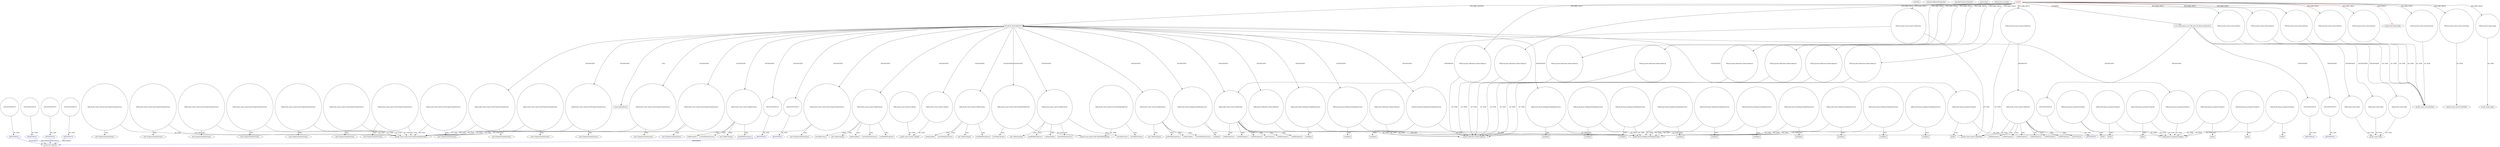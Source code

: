 digraph {
baseInfo[graphId=906,category="pattern",isAnonymous=false,possibleRelation=true]
frameworkRelatedTypesInfo[0="javafx.fxml.Initializable"]
possibleCollaborationsInfo[0="906~INSTANTIATION-~javafx.fxml.Initializable ~javafx.util.Callback ~false~true",1="906~INSTANTIATION-~javafx.fxml.Initializable ~javafx.util.Callback ~false~true",2="906~INSTANTIATION-CLIENT_METHOD_DECLARATION-~javafx.fxml.Initializable ~javafx.util.Callback ~false~true",3="906~INSTANTIATION-~javafx.fxml.Initializable ~javafx.util.Callback ~false~true",4="906~INSTANTIATION-~javafx.fxml.Initializable ~javafx.util.Callback ~false~true"]
patternInfo[frequency=2.0,patternRootClient=0]
patternInstancesInfo[0="bianconejo-CEFX~/bianconejo-CEFX/CEFX-master/src/cefx/CEPrincipalController.java~CEPrincipalController~2114",1="bianconejo-CEFX~/bianconejo-CEFX/CEFX-master/src/cefx/CECommandeController.java~CECommandeController~2084"]
508[label="javafx.util.Callback",vertexType="FRAMEWORK_INTERFACE_TYPE",isFrameworkType=false]
738[label="ANONYMOUS",vertexType="REFERENCE_ANONYMOUS_DECLARATION",isFrameworkType=false,color=blue]
1039[label="ANONYMOUS",vertexType="REFERENCE_ANONYMOUS_DECLARATION",isFrameworkType=false,color=blue]
1330[label="ANONYMOUS",vertexType="REFERENCE_ANONYMOUS_DECLARATION",isFrameworkType=false,color=blue]
530[label="ANONYMOUS",vertexType="REFERENCE_ANONYMOUS_DECLARATION",isFrameworkType=false,color=blue]
1121[label="ANONYMOUS",vertexType="REFERENCE_ANONYMOUS_DECLARATION",isFrameworkType=false,color=blue]
1329[label="VAR:ANONYMOUS",vertexType="VARIABLE_EXPRESION",isFrameworkType=false,shape=circle]
1120[label="VAR:ANONYMOUS",vertexType="VARIABLE_EXPRESION",isFrameworkType=false,shape=circle]
737[label="VAR:ANONYMOUS",vertexType="VARIABLE_EXPRESION",isFrameworkType=false,shape=circle]
1038[label="VAR:ANONYMOUS",vertexType="VARIABLE_EXPRESION",isFrameworkType=false,shape=circle]
529[label="VAR:ANONYMOUS",vertexType="VARIABLE_EXPRESION",isFrameworkType=false,shape=circle]
1297[label="METHOD_DECLARATION",vertexType="CLIENT_METHOD_DECLARATION",isFrameworkType=false,shape=box]
0[label="CLIENT",vertexType="ROOT_CLIENT_CLASS_DECLARATION",isFrameworkType=false,color=red]
25[label="FIELD:javafx.scene.control.Button",vertexType="FIELD_DECLARATION",isFrameworkType=false,shape=circle]
9[label="FIELD:javafx.scene.control.Button",vertexType="FIELD_DECLARATION",isFrameworkType=false,shape=circle]
13[label="FIELD:javafx.scene.control.Button",vertexType="FIELD_DECLARATION",isFrameworkType=false,shape=circle]
15[label="FIELD:javafx.scene.control.Button",vertexType="FIELD_DECLARATION",isFrameworkType=false,shape=circle]
11[label="FIELD:javafx.scene.control.Button",vertexType="FIELD_DECLARATION",isFrameworkType=false,shape=circle]
19[label="FIELD:javafx.scene.control.Button",vertexType="FIELD_DECLARATION",isFrameworkType=false,shape=circle]
55[label="FIELD:javafx.collections.ObservableList",vertexType="FIELD_DECLARATION",isFrameworkType=false,shape=circle]
5[label="javafx.collections.ObservableList",vertexType="FRAMEWORK_INTERFACE_TYPE",isFrameworkType=false]
27[label="FIELD:javafx.collections.ObservableList",vertexType="FIELD_DECLARATION",isFrameworkType=false,shape=circle]
49[label="FIELD:javafx.collections.ObservableList",vertexType="FIELD_DECLARATION",isFrameworkType=false,shape=circle]
57[label="FIELD:javafx.collections.ObservableList",vertexType="FIELD_DECLARATION",isFrameworkType=false,shape=circle]
53[label="FIELD:javafx.collections.ObservableList",vertexType="FIELD_DECLARATION",isFrameworkType=false,shape=circle]
59[label="FIELD:javafx.collections.ObservableList",vertexType="FIELD_DECLARATION",isFrameworkType=false,shape=circle]
35[label="FIELD:javafx.collections.ObservableList",vertexType="FIELD_DECLARATION",isFrameworkType=false,shape=circle]
4[label="FIELD:javafx.collections.ObservableList",vertexType="FIELD_DECLARATION",isFrameworkType=false,shape=circle]
61[label="void initialize(java.net.URL,java.util.ResourceBundle)",vertexType="OVERRIDING_METHOD_DECLARATION",isFrameworkType=false,shape=box]
51[label="FIELD:javafx.scene.control.TextField",vertexType="FIELD_DECLARATION",isFrameworkType=false,shape=circle]
1322[label="VAR:javafx.scene.control.cell.PropertyValueFactory",vertexType="VARIABLE_EXPRESION",isFrameworkType=false,shape=circle]
1321[label="new PropertyValueFactory()",vertexType="CONSTRUCTOR_CALL",isFrameworkType=false]
1598[label="VAR:javafx.scene.control.cell.PropertyValueFactory",vertexType="VARIABLE_EXPRESION",isFrameworkType=false,shape=circle]
1597[label="new PropertyValueFactory()",vertexType="CONSTRUCTOR_CALL",isFrameworkType=false]
1488[label="VAR:javafx.scene.control.cell.PropertyValueFactory",vertexType="VARIABLE_EXPRESION",isFrameworkType=false,shape=circle]
1487[label="new PropertyValueFactory()",vertexType="CONSTRUCTOR_CALL",isFrameworkType=false]
1526[label="VAR:javafx.scene.control.cell.PropertyValueFactory",vertexType="VARIABLE_EXPRESION",isFrameworkType=false,shape=circle]
1525[label="new PropertyValueFactory()",vertexType="CONSTRUCTOR_CALL",isFrameworkType=false]
1418[label="VAR:javafx.scene.control.cell.PropertyValueFactory",vertexType="VARIABLE_EXPRESION",isFrameworkType=false,shape=circle]
1417[label="new PropertyValueFactory()",vertexType="CONSTRUCTOR_CALL",isFrameworkType=false]
66[label="VAR:ANONYMOUS",vertexType="VARIABLE_EXPRESION",isFrameworkType=false,shape=circle]
1443[label="VAR:ANONYMOUS",vertexType="VARIABLE_EXPRESION",isFrameworkType=false,shape=circle]
89[label="VAR:ANONYMOUS",vertexType="VARIABLE_EXPRESION",isFrameworkType=false,shape=circle]
78[label="VAR:ANONYMOUS",vertexType="VARIABLE_EXPRESION",isFrameworkType=false,shape=circle]
1[label="javafx.fxml.Initializable",vertexType="FRAMEWORK_INTERFACE_TYPE",isFrameworkType=false]
52[label="javafx.scene.control.TextField",vertexType="FRAMEWORK_CLASS_TYPE",isFrameworkType=false]
1365[label="VAR:javafx.scene.control.Labeled",vertexType="VARIABLE_EXPRESION",isFrameworkType=false,shape=circle]
43[label="FIELD:javafx.scene.control.TableView",vertexType="FIELD_DECLARATION",isFrameworkType=false,shape=circle]
47[label="FIELD:javafx.scene.control.TableView",vertexType="FIELD_DECLARATION",isFrameworkType=false,shape=circle]
1481[label="VAR:javafx.scene.control.TableColumn",vertexType="VARIABLE_EXPRESION",isFrameworkType=false,shape=circle]
1480[label="new TableColumn()",vertexType="CONSTRUCTOR_CALL",isFrameworkType=false]
1701[label="prefWidthProperty()",vertexType="INSIDE_CALL",isFrameworkType=false,shape=box]
1371[label="VAR:javafx.scene.control.TableColumn",vertexType="VARIABLE_EXPRESION",isFrameworkType=false,shape=circle]
1370[label="new TableColumn()",vertexType="CONSTRUCTOR_CALL",isFrameworkType=false]
1681[label="prefWidthProperty()",vertexType="INSIDE_CALL",isFrameworkType=false,shape=box]
1591[label="VAR:javafx.scene.control.TableColumn",vertexType="VARIABLE_EXPRESION",isFrameworkType=false,shape=circle]
1590[label="new TableColumn()",vertexType="CONSTRUCTOR_CALL",isFrameworkType=false]
1721[label="prefWidthProperty()",vertexType="INSIDE_CALL",isFrameworkType=false,shape=box]
1317[label="VAR:javafx.scene.control.TableColumn",vertexType="VARIABLE_EXPRESION",isFrameworkType=false,shape=circle]
1316[label="new TableColumn()",vertexType="CONSTRUCTOR_CALL",isFrameworkType=false]
1691[label="prefWidthProperty()",vertexType="INSIDE_CALL",isFrameworkType=false,shape=box]
1627[label="VAR:javafx.scene.control.TableColumn",vertexType="VARIABLE_EXPRESION",isFrameworkType=false,shape=circle]
1626[label="new TableColumn()",vertexType="CONSTRUCTOR_CALL",isFrameworkType=false]
1731[label="prefWidthProperty()",vertexType="INSIDE_CALL",isFrameworkType=false,shape=box]
1336[label="super.updateItem()",vertexType="SUPER_CALL",isFrameworkType=false,shape=box]
1484[label="setResizable()",vertexType="INSIDE_CALL",isFrameworkType=false,shape=box]
1374[label="setResizable()",vertexType="INSIDE_CALL",isFrameworkType=false,shape=box]
1630[label="setResizable()",vertexType="INSIDE_CALL",isFrameworkType=false,shape=box]
1594[label="setResizable()",vertexType="INSIDE_CALL",isFrameworkType=false,shape=box]
1325[label="setResizable()",vertexType="INSIDE_CALL",isFrameworkType=false,shape=box]
413[label="javafx.scene.control.cell.PropertyValueFactory",vertexType="FRAMEWORK_CLASS_TYPE",isFrameworkType=false]
1115[label="VAR:javafx.scene.control.cell.PropertyValueFactory",vertexType="VARIABLE_EXPRESION",isFrameworkType=false,shape=circle]
1114[label="new PropertyValueFactory()",vertexType="CONSTRUCTOR_CALL",isFrameworkType=false]
781[label="VAR:javafx.scene.control.cell.PropertyValueFactory",vertexType="VARIABLE_EXPRESION",isFrameworkType=false,shape=circle]
780[label="new PropertyValueFactory()",vertexType="CONSTRUCTOR_CALL",isFrameworkType=false]
412[label="VAR:javafx.scene.control.cell.PropertyValueFactory",vertexType="VARIABLE_EXPRESION",isFrameworkType=false,shape=circle]
411[label="new PropertyValueFactory()",vertexType="CONSTRUCTOR_CALL",isFrameworkType=false]
863[label="VAR:javafx.scene.control.cell.PropertyValueFactory",vertexType="VARIABLE_EXPRESION",isFrameworkType=false,shape=circle]
862[label="new PropertyValueFactory()",vertexType="CONSTRUCTOR_CALL",isFrameworkType=false]
574[label="VAR:javafx.scene.control.cell.PropertyValueFactory",vertexType="VARIABLE_EXPRESION",isFrameworkType=false,shape=circle]
573[label="new PropertyValueFactory()",vertexType="CONSTRUCTOR_CALL",isFrameworkType=false]
827[label="VAR:javafx.scene.control.cell.PropertyValueFactory",vertexType="VARIABLE_EXPRESION",isFrameworkType=false,shape=circle]
826[label="new PropertyValueFactory()",vertexType="CONSTRUCTOR_CALL",isFrameworkType=false]
458[label="VAR:javafx.scene.control.cell.PropertyValueFactory",vertexType="VARIABLE_EXPRESION",isFrameworkType=false,shape=circle]
457[label="new PropertyValueFactory()",vertexType="CONSTRUCTOR_CALL",isFrameworkType=false]
965[label="VAR:javafx.scene.control.cell.PropertyValueFactory",vertexType="VARIABLE_EXPRESION",isFrameworkType=false,shape=circle]
964[label="new PropertyValueFactory()",vertexType="CONSTRUCTOR_CALL",isFrameworkType=false]
494[label="VAR:javafx.scene.control.cell.PropertyValueFactory",vertexType="VARIABLE_EXPRESION",isFrameworkType=false,shape=circle]
493[label="new PropertyValueFactory()",vertexType="CONSTRUCTOR_CALL",isFrameworkType=false]
602[label="VAR:javafx.collections.ObservableList",vertexType="VARIABLE_EXPRESION",isFrameworkType=false,shape=circle]
1662[label="VAR:javafx.collections.ObservableList",vertexType="VARIABLE_EXPRESION",isFrameworkType=false,shape=circle]
90[label="ANONYMOUS",vertexType="REFERENCE_ANONYMOUS_DECLARATION",isFrameworkType=false,color=blue]
1444[label="ANONYMOUS",vertexType="REFERENCE_ANONYMOUS_DECLARATION",isFrameworkType=false,color=blue]
67[label="ANONYMOUS",vertexType="REFERENCE_ANONYMOUS_DECLARATION",isFrameworkType=false,color=blue]
79[label="ANONYMOUS",vertexType="REFERENCE_ANONYMOUS_DECLARATION",isFrameworkType=false,color=blue]
44[label="javafx.scene.control.TableView",vertexType="FRAMEWORK_CLASS_TYPE",isFrameworkType=false]
1632[label="setCellValueFactory()",vertexType="INSIDE_CALL",isFrameworkType=false,shape=box]
1376[label="setCellValueFactory()",vertexType="INSIDE_CALL",isFrameworkType=false,shape=box]
1596[label="setCellValueFactory()",vertexType="INSIDE_CALL",isFrameworkType=false,shape=box]
1486[label="setCellValueFactory()",vertexType="INSIDE_CALL",isFrameworkType=false,shape=box]
1320[label="setCellValueFactory()",vertexType="INSIDE_CALL",isFrameworkType=false,shape=box]
1692[label="VAR:javafx.beans.binding.DoubleExpression",vertexType="VARIABLE_EXPRESION",isFrameworkType=false,shape=circle]
1693[label="multiply()",vertexType="INSIDE_CALL",isFrameworkType=false,shape=box]
619[label="javafx.beans.binding.DoubleExpression",vertexType="FRAMEWORK_CLASS_TYPE",isFrameworkType=false]
1672[label="VAR:javafx.beans.binding.DoubleExpression",vertexType="VARIABLE_EXPRESION",isFrameworkType=false,shape=circle]
1673[label="multiply()",vertexType="INSIDE_CALL",isFrameworkType=false,shape=box]
1264[label="VAR:javafx.beans.binding.DoubleExpression",vertexType="VARIABLE_EXPRESION",isFrameworkType=false,shape=circle]
1265[label="multiply()",vertexType="INSIDE_CALL",isFrameworkType=false,shape=box]
1722[label="VAR:javafx.beans.binding.DoubleExpression",vertexType="VARIABLE_EXPRESION",isFrameworkType=false,shape=circle]
1723[label="multiply()",vertexType="INSIDE_CALL",isFrameworkType=false,shape=box]
1732[label="VAR:javafx.beans.binding.DoubleExpression",vertexType="VARIABLE_EXPRESION",isFrameworkType=false,shape=circle]
1733[label="multiply()",vertexType="INSIDE_CALL",isFrameworkType=false,shape=box]
1682[label="VAR:javafx.beans.binding.DoubleExpression",vertexType="VARIABLE_EXPRESION",isFrameworkType=false,shape=circle]
1683[label="multiply()",vertexType="INSIDE_CALL",isFrameworkType=false,shape=box]
1276[label="VAR:javafx.beans.binding.DoubleExpression",vertexType="VARIABLE_EXPRESION",isFrameworkType=false,shape=circle]
1277[label="multiply()",vertexType="INSIDE_CALL",isFrameworkType=false,shape=box]
647[label="VAR:javafx.beans.binding.DoubleExpression",vertexType="VARIABLE_EXPRESION",isFrameworkType=false,shape=circle]
648[label="multiply()",vertexType="INSIDE_CALL",isFrameworkType=false,shape=box]
657[label="VAR:javafx.beans.binding.DoubleExpression",vertexType="VARIABLE_EXPRESION",isFrameworkType=false,shape=circle]
658[label="multiply()",vertexType="INSIDE_CALL",isFrameworkType=false,shape=box]
637[label="VAR:javafx.beans.binding.DoubleExpression",vertexType="VARIABLE_EXPRESION",isFrameworkType=false,shape=circle]
638[label="multiply()",vertexType="INSIDE_CALL",isFrameworkType=false,shape=box]
1240[label="VAR:javafx.beans.binding.DoubleExpression",vertexType="VARIABLE_EXPRESION",isFrameworkType=false,shape=circle]
1241[label="multiply()",vertexType="INSIDE_CALL",isFrameworkType=false,shape=box]
1288[label="VAR:javafx.beans.binding.DoubleExpression",vertexType="VARIABLE_EXPRESION",isFrameworkType=false,shape=circle]
1289[label="multiply()",vertexType="INSIDE_CALL",isFrameworkType=false,shape=box]
1252[label="VAR:javafx.beans.binding.DoubleExpression",vertexType="VARIABLE_EXPRESION",isFrameworkType=false,shape=circle]
1253[label="multiply()",vertexType="INSIDE_CALL",isFrameworkType=false,shape=box]
617[label="VAR:javafx.beans.binding.DoubleExpression",vertexType="VARIABLE_EXPRESION",isFrameworkType=false,shape=circle]
618[label="multiply()",vertexType="INSIDE_CALL",isFrameworkType=false,shape=box]
41[label="FIELD:javafx.stage.Stage",vertexType="FIELD_DECLARATION",isFrameworkType=false,shape=circle]
42[label="javafx.stage.Stage",vertexType="FRAMEWORK_CLASS_TYPE",isFrameworkType=false]
10[label="javafx.scene.control.Button",vertexType="FRAMEWORK_CLASS_TYPE",isFrameworkType=false]
85[label="VAR:javafx.scene.Node",vertexType="VARIABLE_EXPRESION",isFrameworkType=false,shape=circle]
64[label="javafx.scene.Node",vertexType="FRAMEWORK_CLASS_TYPE",isFrameworkType=false]
74[label="VAR:javafx.scene.Node",vertexType="VARIABLE_EXPRESION",isFrameworkType=false,shape=circle]
62[label="VAR:javafx.scene.Node",vertexType="VARIABLE_EXPRESION",isFrameworkType=false,shape=circle]
1601[label="setCellFactory()",vertexType="INSIDE_CALL",isFrameworkType=false,shape=box]
1491[label="setCellFactory()",vertexType="INSIDE_CALL",isFrameworkType=false,shape=box]
523[label="javafx.scene.control.Labeled",vertexType="FRAMEWORK_CLASS_TYPE",isFrameworkType=false]
521[label="VAR:javafx.scene.control.Labeled",vertexType="VARIABLE_EXPRESION",isFrameworkType=false,shape=circle]
1304[label="VAR:javafx.scene.control.TableView",vertexType="VARIABLE_EXPRESION",isFrameworkType=false,shape=circle]
1716[label="widthProperty()",vertexType="INSIDE_CALL",isFrameworkType=false,shape=box]
1706[label="widthProperty()",vertexType="INSIDE_CALL",isFrameworkType=false,shape=box]
1746[label="widthProperty()",vertexType="INSIDE_CALL",isFrameworkType=false,shape=box]
1736[label="widthProperty()",vertexType="INSIDE_CALL",isFrameworkType=false,shape=box]
1696[label="widthProperty()",vertexType="INSIDE_CALL",isFrameworkType=false,shape=box]
1666[label="getColumns()",vertexType="INSIDE_CALL",isFrameworkType=false,shape=box]
552[label="VAR:javafx.scene.control.TableView",vertexType="VARIABLE_EXPRESION",isFrameworkType=false,shape=circle]
661[label="widthProperty()",vertexType="INSIDE_CALL",isFrameworkType=false,shape=box]
641[label="widthProperty()",vertexType="INSIDE_CALL",isFrameworkType=false,shape=box]
651[label="widthProperty()",vertexType="INSIDE_CALL",isFrameworkType=false,shape=box]
621[label="widthProperty()",vertexType="INSIDE_CALL",isFrameworkType=false,shape=box]
611[label="widthProperty()",vertexType="INSIDE_CALL",isFrameworkType=false,shape=box]
631[label="widthProperty()",vertexType="INSIDE_CALL",isFrameworkType=false,shape=box]
606[label="getColumns()",vertexType="INSIDE_CALL",isFrameworkType=false,shape=box]
1382[label="VAR:javafx.scene.control.cell.TextFieldTableCell",vertexType="VARIABLE_EXPRESION",isFrameworkType=false,shape=circle]
428[label="javafx.scene.control.cell.TextFieldTableCell",vertexType="FRAMEWORK_CLASS_TYPE",isFrameworkType=false]
1493[label="forTableColumn()",vertexType="INSIDE_CALL",isFrameworkType=false,shape=box]
426[label="VAR:javafx.scene.control.cell.TextFieldTableCell",vertexType="VARIABLE_EXPRESION",isFrameworkType=false,shape=circle]
463[label="forTableColumn()",vertexType="INSIDE_CALL",isFrameworkType=false,shape=box]
1687[label="VAR:javafx.beans.property.Property",vertexType="VARIABLE_EXPRESION",isFrameworkType=false,shape=circle]
614[label="javafx.beans.property.Property",vertexType="FRAMEWORK_INTERFACE_TYPE",isFrameworkType=false]
1688[label="bind()",vertexType="INSIDE_CALL",isFrameworkType=false,shape=box]
612[label="VAR:javafx.beans.property.Property",vertexType="VARIABLE_EXPRESION",isFrameworkType=false,shape=circle]
613[label="bind()",vertexType="INSIDE_CALL",isFrameworkType=false,shape=box]
1223[label="VAR:javafx.beans.property.Property",vertexType="VARIABLE_EXPRESION",isFrameworkType=false,shape=circle]
1224[label="bind()",vertexType="INSIDE_CALL",isFrameworkType=false,shape=box]
1283[label="VAR:javafx.beans.property.Property",vertexType="VARIABLE_EXPRESION",isFrameworkType=false,shape=circle]
1284[label="bind()",vertexType="INSIDE_CALL",isFrameworkType=false,shape=box]
1199[label="VAR:javafx.beans.property.Property",vertexType="VARIABLE_EXPRESION",isFrameworkType=false,shape=circle]
1200[label="bind()",vertexType="INSIDE_CALL",isFrameworkType=false,shape=box]
1211[label="VAR:javafx.beans.property.Property",vertexType="VARIABLE_EXPRESION",isFrameworkType=false,shape=circle]
1212[label="bind()",vertexType="INSIDE_CALL",isFrameworkType=false,shape=box]
622[label="VAR:javafx.beans.property.Property",vertexType="VARIABLE_EXPRESION",isFrameworkType=false,shape=circle]
623[label="bind()",vertexType="INSIDE_CALL",isFrameworkType=false,shape=box]
1707[label="VAR:javafx.beans.property.Property",vertexType="VARIABLE_EXPRESION",isFrameworkType=false,shape=circle]
1598->1597[label="CALL"]
552->44[label="OF_TYPE"]
552->651[label="CALL"]
1297->1304[label="INSTANTIATE"]
89->90[label="OF_TYPE"]
1297->1365[label="INSTANTIATE"]
1481->1491[label="CALL"]
1672->619[label="OF_TYPE"]
622->623[label="CALL"]
1627->1632[label="CALL"]
1304->1736[label="CALL"]
1223->614[label="OF_TYPE"]
0->47[label="DECLARE_FIELD"]
1371->1376[label="CALL"]
1591->1596[label="CALL"]
1297->1329[label="INSTANTIATE"]
1297->1707[label="INSTANTIATE"]
1297->1418[label="INSTANTIATE"]
1283->614[label="OF_TYPE"]
1418->413[label="OF_TYPE"]
1627->1630[label="CALL"]
1038->1039[label="OF_TYPE"]
0->19[label="DECLARE_FIELD"]
0->25[label="DECLARE_FIELD"]
1297->1371[label="INSTANTIATE"]
1481->1484[label="CALL"]
617->619[label="OF_TYPE"]
51->52[label="OF_TYPE"]
1288->619[label="OF_TYPE"]
1199->1200[label="CALL"]
1672->1673[label="CALL"]
612->614[label="OF_TYPE"]
1211->1212[label="CALL"]
647->619[label="OF_TYPE"]
1297->1627[label="INSTANTIATE"]
552->661[label="CALL"]
1297->1591[label="INSTANTIATE"]
1240->619[label="OF_TYPE"]
1418->1417[label="CALL"]
9->10[label="OF_TYPE"]
57->5[label="OF_TYPE"]
617->618[label="CALL"]
1276->619[label="OF_TYPE"]
637->619[label="OF_TYPE"]
0->59[label="DECLARE_FIELD"]
1288->1289[label="CALL"]
1304->1666[label="CALL"]
1687->614[label="OF_TYPE"]
521->523[label="OF_TYPE"]
0->53[label="DECLARE_FIELD"]
1211->614[label="OF_TYPE"]
1687->1688[label="CALL"]
1297->1317[label="INSTANTIATE"]
1322->413[label="OF_TYPE"]
0->55[label="DECLARE_FIELD"]
0->1[label="IMPLEMENT",color=red]
637->638[label="CALL"]
552->631[label="CALL"]
61->62[label="INSTANTIATE"]
1707->614[label="OF_TYPE"]
0->49[label="DECLARE_FIELD"]
622->614[label="OF_TYPE"]
0->11[label="DECLARE_FIELD"]
49->5[label="OF_TYPE"]
15->10[label="OF_TYPE"]
0->13[label="DECLARE_FIELD"]
1322->1321[label="CALL"]
1297->1687[label="INSTANTIATE"]
1526->1525[label="CALL"]
781->780[label="CALL"]
1329->1330[label="OF_TYPE"]
55->5[label="OF_TYPE"]
1283->1284[label="CALL"]
1039->508[label="IMPLEMENT",color=blue]
1330->508[label="IMPLEMENT",color=blue]
612->613[label="CALL"]
412->411[label="CALL"]
1443->1444[label="OF_TYPE"]
1297->1692[label="INSTANTIATE"]
1223->1224[label="CALL"]
574->413[label="OF_TYPE"]
41->42[label="OF_TYPE"]
458->457[label="CALL"]
1297->1443[label="INSTANTIATE"]
13->10[label="OF_TYPE"]
43->1304[label="REFERENCE"]
657->619[label="OF_TYPE"]
0->57[label="DECLARE_FIELD"]
61->78[label="INSTANTIATE"]
61->89[label="INSTANTIATE"]
426->428[label="OF_TYPE"]
1732->1733[label="CALL"]
657->658[label="CALL"]
1692->619[label="OF_TYPE"]
1481->1480[label="CALL"]
1304->1716[label="CALL"]
458->413[label="OF_TYPE"]
1297->1662[label="INSTANTIATE"]
1371->1374[label="CALL"]
66->67[label="OF_TYPE"]
647->648[label="CALL"]
1365->523[label="OF_TYPE"]
1252->619[label="OF_TYPE"]
1382->1493[label="CALL"]
552->611[label="CALL"]
1732->619[label="OF_TYPE"]
1591->1721[label="CALL"]
1199->614[label="OF_TYPE"]
1304->1706[label="CALL"]
0->15[label="DECLARE_FIELD"]
0->27[label="DECLARE_FIELD"]
11->10[label="OF_TYPE"]
1304->1696[label="CALL"]
0->4[label="DECLARE_FIELD"]
61->66[label="INSTANTIATE"]
1317->1325[label="CALL"]
78->79[label="OF_TYPE"]
1317->1316[label="CALL"]
1304->1746[label="CALL"]
1297->1488[label="INSTANTIATE"]
35->5[label="OF_TYPE"]
1276->1277[label="CALL"]
61->85[label="INSTANTIATE"]
574->573[label="CALL"]
781->413[label="OF_TYPE"]
1297->1322[label="INSTANTIATE"]
47->44[label="OF_TYPE"]
1297->1481[label="INSTANTIATE"]
61->74[label="INSTANTIATE"]
27->5[label="OF_TYPE"]
1304->44[label="OF_TYPE"]
1722->1723[label="CALL"]
1481->1486[label="CALL"]
1264->1265[label="CALL"]
1297->1672[label="INSTANTIATE"]
1297->1732[label="INSTANTIATE"]
1598->413[label="OF_TYPE"]
1297->1722[label="INSTANTIATE"]
25->10[label="OF_TYPE"]
494->413[label="OF_TYPE"]
1264->619[label="OF_TYPE"]
863->862[label="CALL"]
4->5[label="OF_TYPE"]
43->44[label="OF_TYPE"]
1371->1681[label="CALL"]
0->9[label="DECLARE_FIELD"]
1121->508[label="IMPLEMENT",color=blue]
1488->413[label="OF_TYPE"]
1692->1693[label="CALL"]
1526->413[label="OF_TYPE"]
965->413[label="OF_TYPE"]
59->5[label="OF_TYPE"]
738->508[label="IMPLEMENT",color=blue]
0->51[label="DECLARE_FIELD"]
53->5[label="OF_TYPE"]
494->493[label="CALL"]
0->43[label="DECLARE_FIELD"]
0->41[label="DECLARE_FIELD"]
529->530[label="OF_TYPE"]
1591->1594[label="CALL"]
1115->1114[label="CALL"]
1722->619[label="OF_TYPE"]
1382->428[label="OF_TYPE"]
85->64[label="OF_TYPE"]
19->10[label="OF_TYPE"]
74->64[label="OF_TYPE"]
0->35[label="DECLARE_FIELD"]
1662->5[label="OF_TYPE"]
1297->1526[label="INSTANTIATE"]
412->413[label="OF_TYPE"]
863->413[label="OF_TYPE"]
1317->1320[label="CALL"]
47->552[label="REFERENCE"]
1297->1336[label="CALL"]
1297->1598[label="INSTANTIATE"]
1240->1241[label="CALL"]
552->641[label="CALL"]
1120->1121[label="OF_TYPE"]
1297->1382[label="INSTANTIATE"]
1252->1253[label="CALL"]
426->463[label="CALL"]
965->964[label="CALL"]
1317->1691[label="CALL"]
1115->413[label="OF_TYPE"]
1297->1682[label="INSTANTIATE"]
552->621[label="CALL"]
1488->1487[label="CALL"]
1682->619[label="OF_TYPE"]
602->5[label="OF_TYPE"]
827->413[label="OF_TYPE"]
1591->1601[label="CALL"]
0->1297[label="DECLARE_METHOD"]
530->508[label="IMPLEMENT",color=blue]
62->64[label="OF_TYPE"]
1371->1370[label="CALL"]
1627->1731[label="CALL"]
0->61[label="OVERRIDE"]
1591->1590[label="CALL"]
1627->1626[label="CALL"]
737->738[label="OF_TYPE"]
1682->1683[label="CALL"]
1481->1701[label="CALL"]
827->826[label="CALL"]
552->606[label="CALL"]
}
